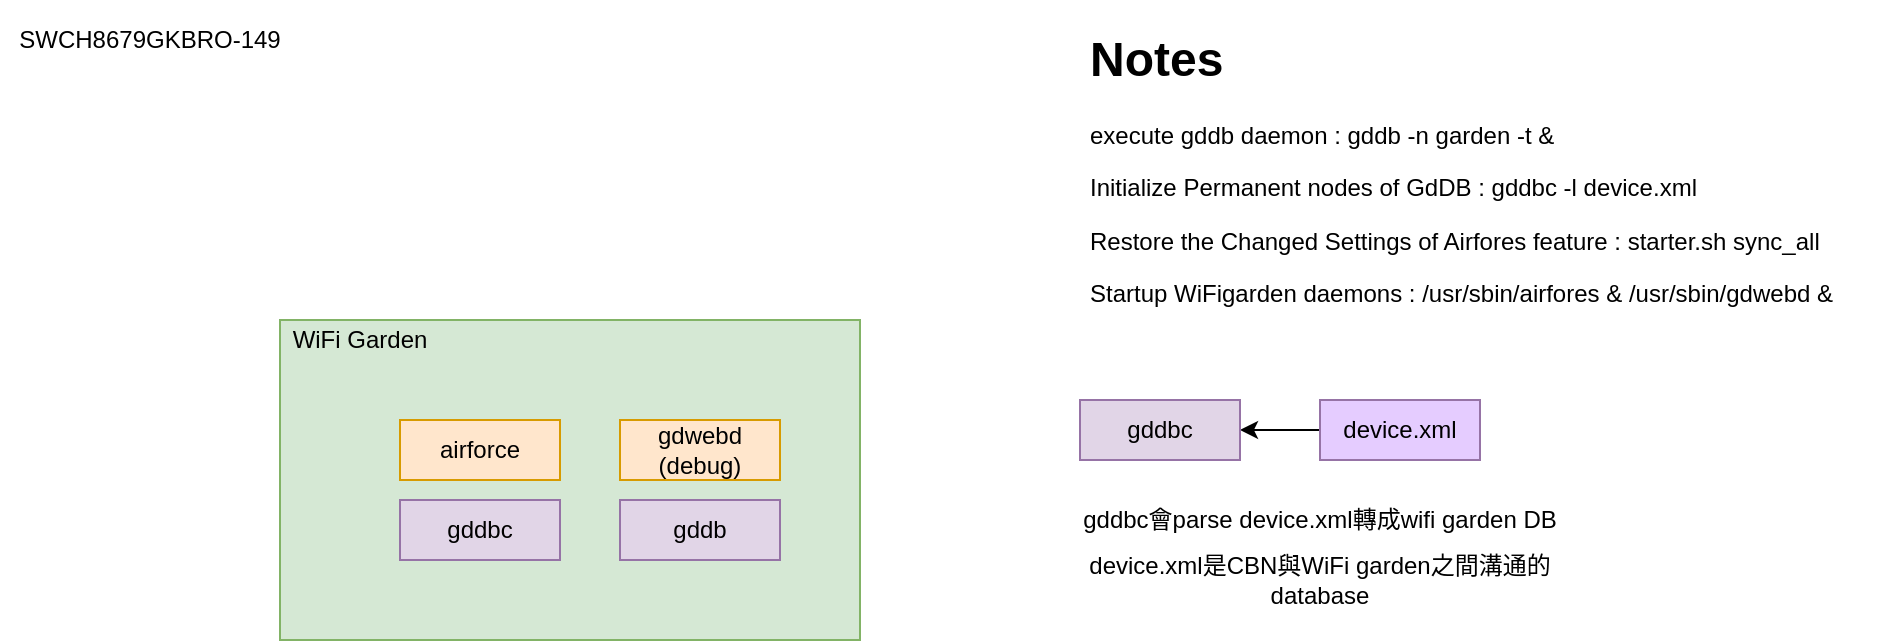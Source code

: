 <mxfile version="13.5.1" type="device"><diagram id="pnhTO9g4gXv4ahXuEv_L" name="Framework"><mxGraphModel dx="1086" dy="806" grid="1" gridSize="10" guides="1" tooltips="1" connect="1" arrows="1" fold="1" page="1" pageScale="1" pageWidth="827" pageHeight="1169" math="0" shadow="0"><root><mxCell id="0"/><mxCell id="1" parent="0"/><mxCell id="twAJcO7ts3j48Ivd5uJM-1" value="" style="rounded=0;whiteSpace=wrap;html=1;fillColor=#d5e8d4;strokeColor=#82b366;" vertex="1" parent="1"><mxGeometry x="150" y="260" width="290" height="160" as="geometry"/></mxCell><mxCell id="twAJcO7ts3j48Ivd5uJM-2" value="WiFi Garden" style="text;html=1;strokeColor=none;fillColor=none;align=center;verticalAlign=middle;whiteSpace=wrap;rounded=0;" vertex="1" parent="1"><mxGeometry x="150" y="260" width="80" height="20" as="geometry"/></mxCell><mxCell id="twAJcO7ts3j48Ivd5uJM-4" value="SWCH8679GKBRO-149" style="text;html=1;strokeColor=none;fillColor=none;align=center;verticalAlign=middle;whiteSpace=wrap;rounded=0;" vertex="1" parent="1"><mxGeometry x="10" y="110" width="150" height="20" as="geometry"/></mxCell><mxCell id="twAJcO7ts3j48Ivd5uJM-5" value="airforce" style="rounded=0;whiteSpace=wrap;html=1;fillColor=#ffe6cc;strokeColor=#d79b00;" vertex="1" parent="1"><mxGeometry x="210" y="310" width="80" height="30" as="geometry"/></mxCell><mxCell id="twAJcO7ts3j48Ivd5uJM-6" value="gdwebd&lt;br&gt;(debug)" style="rounded=0;whiteSpace=wrap;html=1;fillColor=#ffe6cc;strokeColor=#d79b00;" vertex="1" parent="1"><mxGeometry x="320" y="310" width="80" height="30" as="geometry"/></mxCell><mxCell id="twAJcO7ts3j48Ivd5uJM-7" value="&lt;h1&gt;Notes&lt;/h1&gt;&lt;p&gt;execute gddb daemon : gddb -n garden -t &amp;amp;&lt;/p&gt;&lt;p&gt;Initialize Permanent nodes of GdDB : gddbc -l device.xml&lt;/p&gt;&lt;p&gt;Restore the Changed Settings of Airfores feature : starter.sh sync_all&lt;/p&gt;&lt;p&gt;Startup WiFigarden daemons : /usr/sbin/airfores &amp;amp; /usr/sbin/gdwebd &amp;amp;&lt;/p&gt;" style="text;html=1;strokeColor=none;fillColor=none;spacing=5;spacingTop=-20;whiteSpace=wrap;overflow=hidden;rounded=0;" vertex="1" parent="1"><mxGeometry x="550" y="110" width="400" height="180" as="geometry"/></mxCell><mxCell id="twAJcO7ts3j48Ivd5uJM-8" value="gddbc" style="rounded=0;whiteSpace=wrap;html=1;fillColor=#e1d5e7;strokeColor=#9673a6;" vertex="1" parent="1"><mxGeometry x="210" y="350" width="80" height="30" as="geometry"/></mxCell><mxCell id="twAJcO7ts3j48Ivd5uJM-12" style="edgeStyle=orthogonalEdgeStyle;rounded=0;orthogonalLoop=1;jettySize=auto;html=1;exitX=0;exitY=0.5;exitDx=0;exitDy=0;entryX=1;entryY=0.5;entryDx=0;entryDy=0;" edge="1" parent="1" source="twAJcO7ts3j48Ivd5uJM-10" target="twAJcO7ts3j48Ivd5uJM-11"><mxGeometry relative="1" as="geometry"/></mxCell><mxCell id="twAJcO7ts3j48Ivd5uJM-10" value="device.xml" style="rounded=0;whiteSpace=wrap;html=1;strokeColor=#9673a6;fillColor=#E5CCFF;" vertex="1" parent="1"><mxGeometry x="670" y="300" width="80" height="30" as="geometry"/></mxCell><mxCell id="twAJcO7ts3j48Ivd5uJM-11" value="gddbc" style="rounded=0;whiteSpace=wrap;html=1;fillColor=#e1d5e7;strokeColor=#9673a6;" vertex="1" parent="1"><mxGeometry x="550" y="300" width="80" height="30" as="geometry"/></mxCell><mxCell id="twAJcO7ts3j48Ivd5uJM-13" value="gddbc會parse device.xml轉成wifi garden DB" style="text;html=1;strokeColor=none;fillColor=none;align=center;verticalAlign=middle;whiteSpace=wrap;rounded=0;" vertex="1" parent="1"><mxGeometry x="550" y="350" width="240" height="20" as="geometry"/></mxCell><mxCell id="twAJcO7ts3j48Ivd5uJM-14" value="device.xml是CBN與WiFi garden之間溝通的database" style="text;html=1;strokeColor=none;fillColor=none;align=center;verticalAlign=middle;whiteSpace=wrap;rounded=0;" vertex="1" parent="1"><mxGeometry x="550" y="380" width="240" height="20" as="geometry"/></mxCell><mxCell id="twAJcO7ts3j48Ivd5uJM-15" value="gddb" style="rounded=0;whiteSpace=wrap;html=1;fillColor=#e1d5e7;strokeColor=#9673a6;" vertex="1" parent="1"><mxGeometry x="320" y="350" width="80" height="30" as="geometry"/></mxCell></root></mxGraphModel></diagram></mxfile>